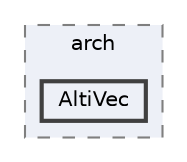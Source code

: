 digraph "nuli-avionics-flight-software/platformio_nuli_avionics_flight_software/include/Eigen/src/Core/arch/AltiVec"
{
 // LATEX_PDF_SIZE
  bgcolor="transparent";
  edge [fontname=Helvetica,fontsize=10,labelfontname=Helvetica,labelfontsize=10];
  node [fontname=Helvetica,fontsize=10,shape=box,height=0.2,width=0.4];
  compound=true
  subgraph clusterdir_bd19d053d7f0455d951dd92572a22148 {
    graph [ bgcolor="#edf0f7", pencolor="grey50", label="arch", fontname=Helvetica,fontsize=10 style="filled,dashed", URL="dir_bd19d053d7f0455d951dd92572a22148.html",tooltip=""]
  dir_f32248760f15aba23a7b3d77bab3aa82 [label="AltiVec", fillcolor="#edf0f7", color="grey25", style="filled,bold", URL="dir_f32248760f15aba23a7b3d77bab3aa82.html",tooltip=""];
  }
}
